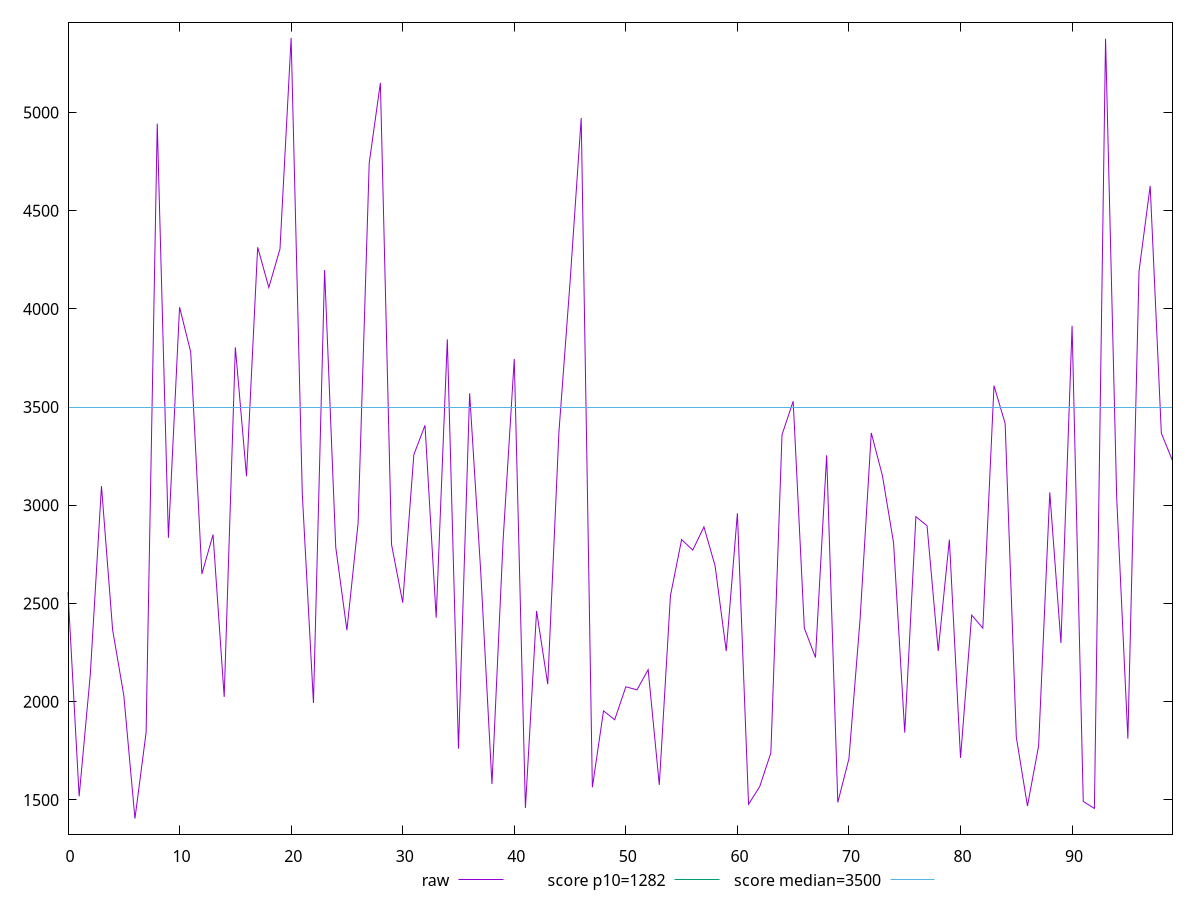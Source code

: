 reset

$raw <<EOF
0 2558.3039999999987
1 1518.2439999999988
2 2139.8880000000004
3 3097.583999999998
4 2365.395999999999
5 2032.6519999999991
6 1405.2759999999994
7 1842.98
8 4943.459999999997
9 2834.6879999999987
10 4008.672
11 3780.3399999999992
12 2650.6759999999995
13 2850.8000000000006
14 2024.2960000000003
15 3804.0199999999995
16 3148.359999999999
17 4313.815999999998
18 4108.915999999997
19 4305.104
20 5379.676
21 3059.2079999999996
22 1993.5439999999994
23 4197.42
24 2786.0679999999998
25 2364.175999999999
26 2907.6800000000003
27 4743.0999999999985
28 5150.56
29 2800.239999999999
30 2504.655999999999
31 3257.9120000000007
32 3407.1159999999995
33 2427.488
34 3845.0639999999985
35 1760.9479999999994
36 3570.388
37 2656.2799999999997
38 1580.868
39 2822.6159999999995
40 3744.947999999999
41 1459.1360000000002
42 2461.744
43 2089.096
44 3370.367999999998
45 4136.215999999999
46 4971.6399999999985
47 1564.224
48 1953.331999999999
49 1908.0359999999996
50 2075.8399999999992
51 2060.332
52 2163.4119999999994
53 1576.6400000000003
54 2540.1359999999986
55 2825.388000000001
56 2771.959999999998
57 2890.1959999999985
58 2691.848
59 2258.0159999999996
60 2959.411999999999
61 1477.6959999999997
62 1567.7279999999996
63 1739.5119999999988
64 3359.2919999999995
65 3529.9159999999993
66 2374.727999999999
67 2225.0159999999996
68 3254.879999999999
69 1487.4639999999995
70 1710.3960000000004
71 2422.571999999999
72 3368.575999999999
73 3151.0879999999997
74 2807.9159999999997
75 1842.6119999999999
76 2942.2479999999996
77 2895.556
78 2258.2599999999993
79 2825.1079999999997
80 1713.844
81 2440.8
82 2374.5559999999987
83 3608.8999999999983
84 3416.615999999999
85 1819.3719999999994
86 1468.8999999999992
87 1775.3119999999994
88 3065.4159999999997
89 2298.6479999999992
90 3913.9679999999994
91 1492.3600000000006
92 1456.548
93 5375.507999999998
94 3035.884
95 1812.056
96 4191.852
97 4626.431999999999
98 3367.1279999999992
99 3226.8040000000005
EOF

set key outside below
set xrange [0:99]
set yrange [1325.7879999999993:5459.164000000001]
set trange [1325.7879999999993:5459.164000000001]
set terminal svg size 640, 500 enhanced background rgb 'white'
set output "report_00015_2021-02-09T16-11-33.973Z/bootup-time/samples/pages+cached/raw/values.svg"

plot $raw title "raw" with line, \
     1282 title "score p10=1282", \
     3500 title "score median=3500"

reset
